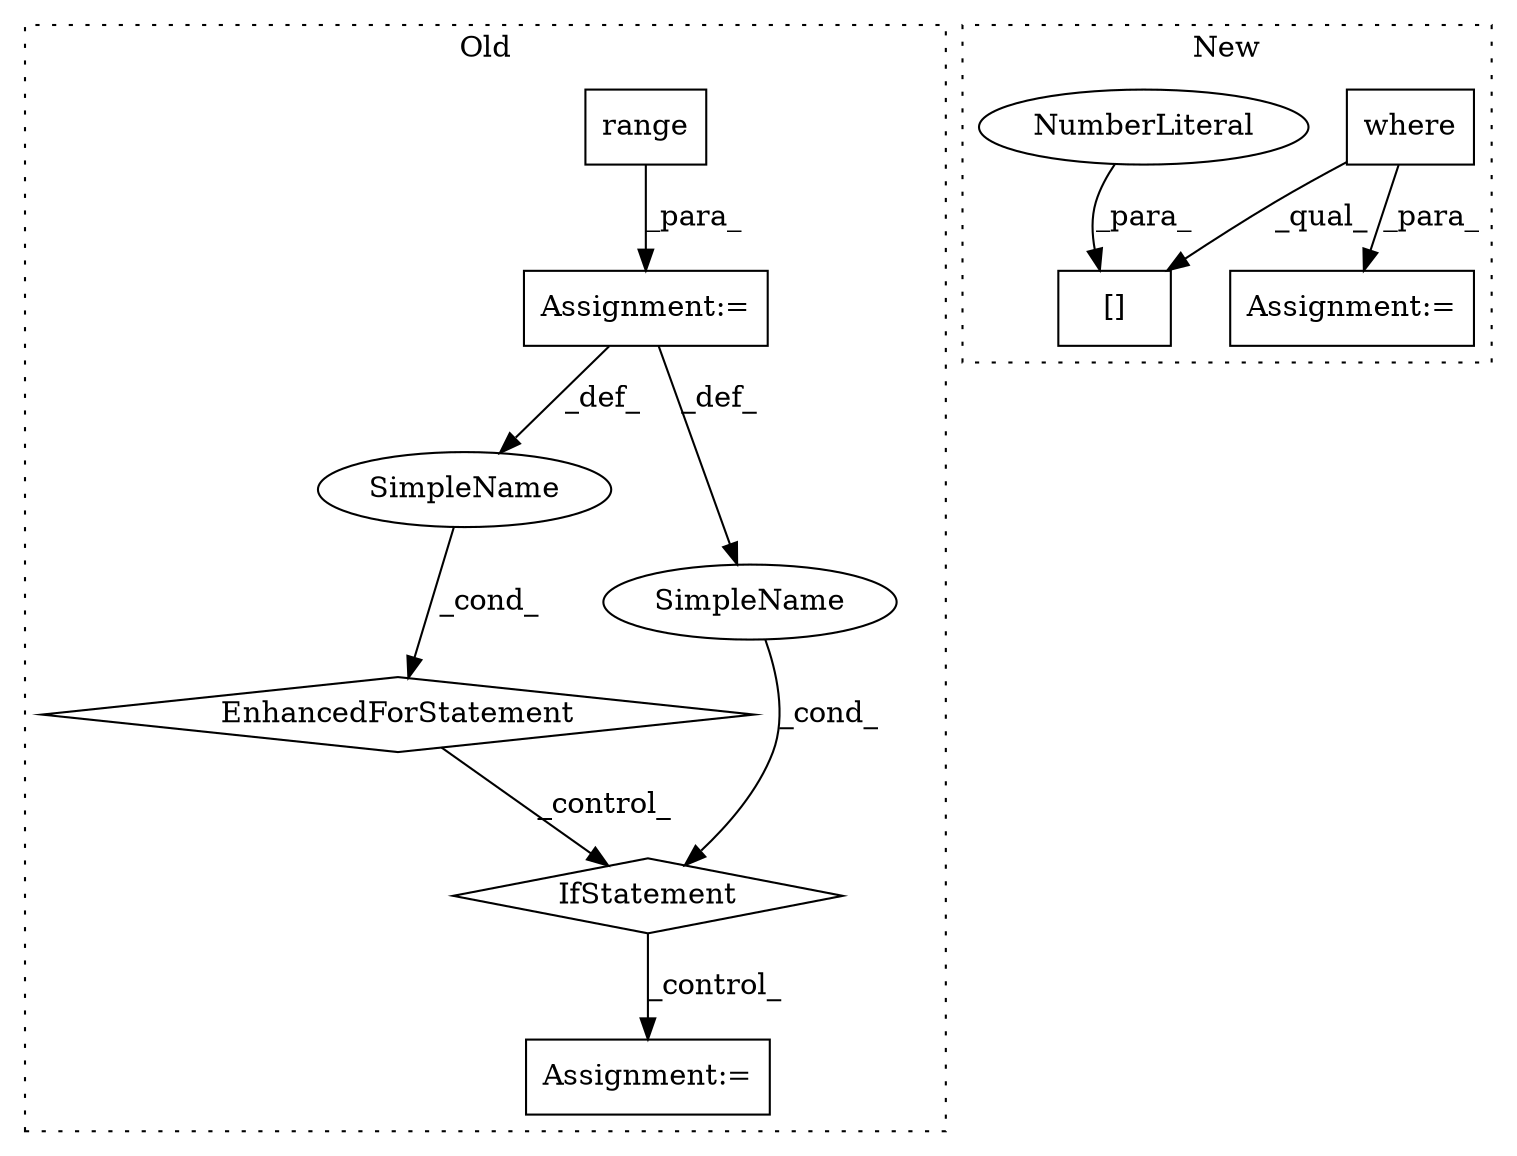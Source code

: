 digraph G {
subgraph cluster0 {
1 [label="range" a="32" s="16343,16358" l="6,1" shape="box"];
4 [label="Assignment:=" a="7" s="16282,16359" l="53,2" shape="box"];
5 [label="EnhancedForStatement" a="70" s="16282,16359" l="53,2" shape="diamond"];
6 [label="Assignment:=" a="7" s="16482" l="1" shape="box"];
7 [label="SimpleName" a="42" s="16339" l="1" shape="ellipse"];
8 [label="IfStatement" a="25" s="16369,16464" l="4,2" shape="diamond"];
11 [label="SimpleName" a="42" s="" l="" shape="ellipse"];
label = "Old";
style="dotted";
}
subgraph cluster1 {
2 [label="where" a="32" s="16673,16714" l="6,1" shape="box"];
3 [label="Assignment:=" a="7" s="16727" l="1" shape="box"];
9 [label="[]" a="2" s="16729,16735" l="5,1" shape="box"];
10 [label="NumberLiteral" a="34" s="16734" l="1" shape="ellipse"];
label = "New";
style="dotted";
}
1 -> 4 [label="_para_"];
2 -> 3 [label="_para_"];
2 -> 9 [label="_qual_"];
4 -> 11 [label="_def_"];
4 -> 7 [label="_def_"];
5 -> 8 [label="_control_"];
7 -> 5 [label="_cond_"];
8 -> 6 [label="_control_"];
10 -> 9 [label="_para_"];
11 -> 8 [label="_cond_"];
}
